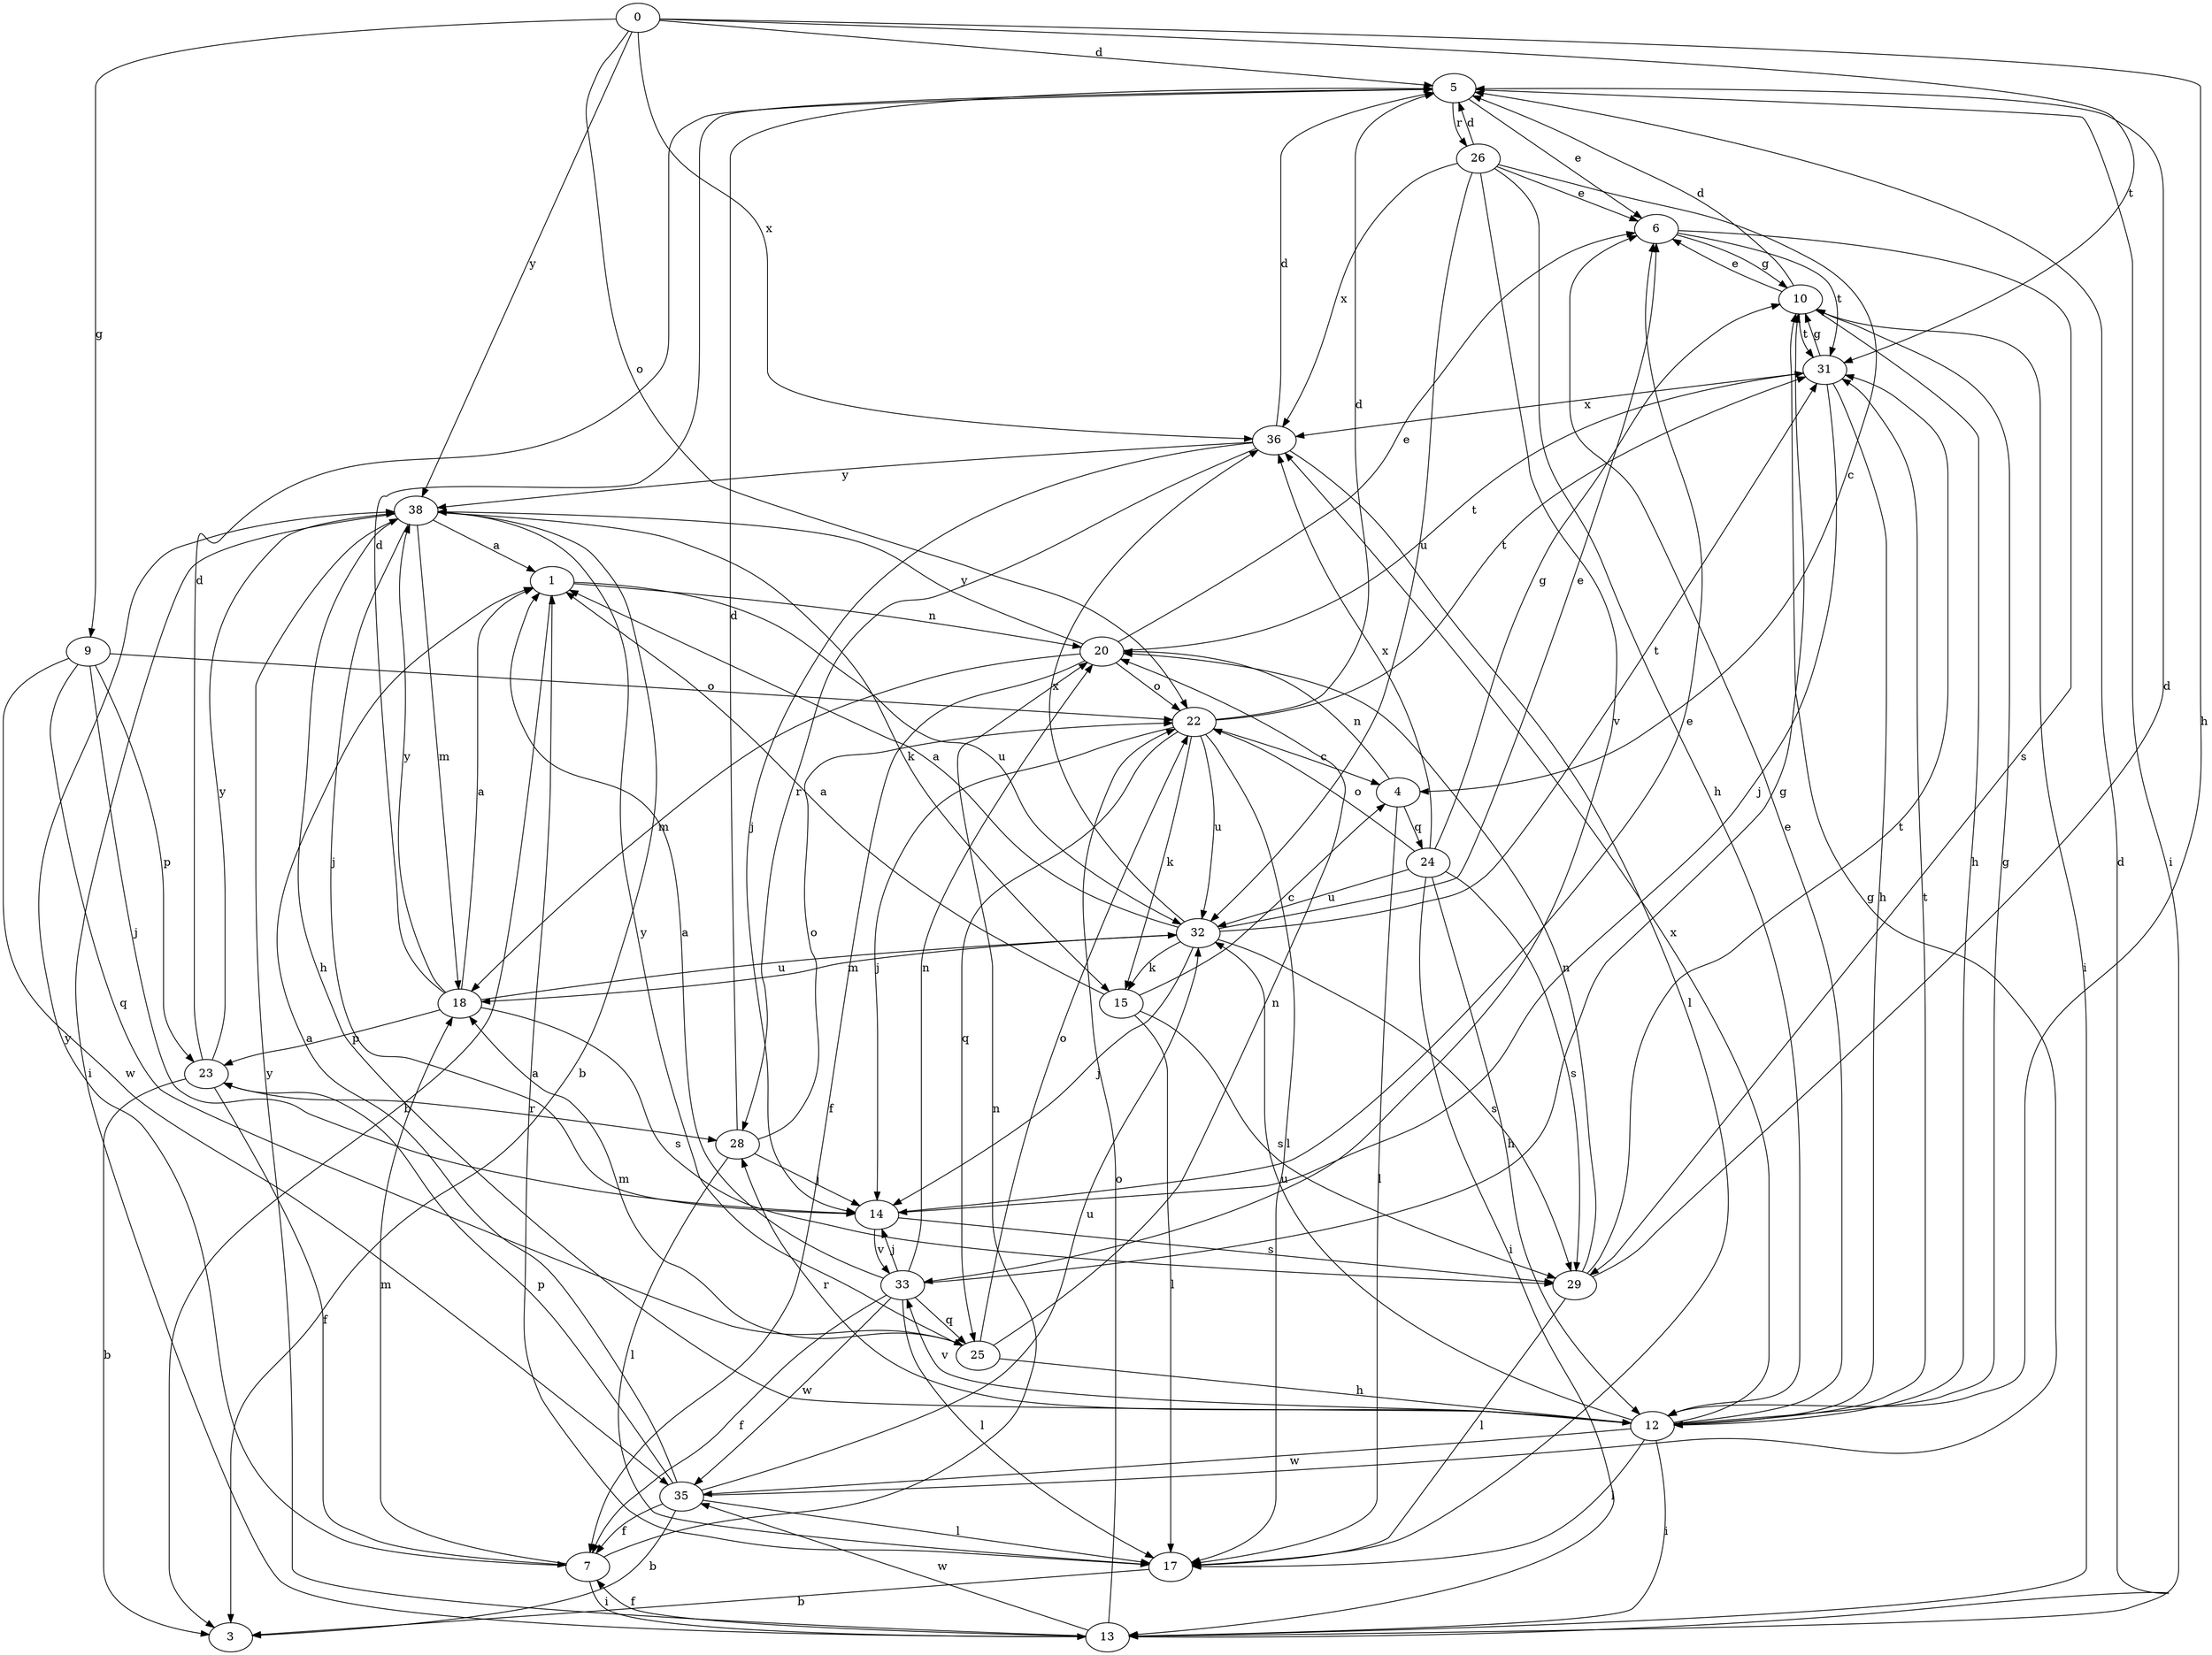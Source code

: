 strict digraph  {
0;
1;
3;
4;
5;
6;
7;
9;
10;
12;
13;
14;
15;
17;
18;
20;
22;
23;
24;
25;
26;
28;
29;
31;
32;
33;
35;
36;
38;
0 -> 5  [label=d];
0 -> 9  [label=g];
0 -> 12  [label=h];
0 -> 22  [label=o];
0 -> 31  [label=t];
0 -> 36  [label=x];
0 -> 38  [label=y];
1 -> 3  [label=b];
1 -> 20  [label=n];
1 -> 32  [label=u];
4 -> 17  [label=l];
4 -> 20  [label=n];
4 -> 24  [label=q];
5 -> 6  [label=e];
5 -> 13  [label=i];
5 -> 26  [label=r];
6 -> 10  [label=g];
6 -> 29  [label=s];
6 -> 31  [label=t];
7 -> 13  [label=i];
7 -> 18  [label=m];
7 -> 20  [label=n];
7 -> 38  [label=y];
9 -> 14  [label=j];
9 -> 22  [label=o];
9 -> 23  [label=p];
9 -> 25  [label=q];
9 -> 35  [label=w];
10 -> 5  [label=d];
10 -> 6  [label=e];
10 -> 12  [label=h];
10 -> 13  [label=i];
10 -> 31  [label=t];
12 -> 6  [label=e];
12 -> 10  [label=g];
12 -> 13  [label=i];
12 -> 17  [label=l];
12 -> 28  [label=r];
12 -> 31  [label=t];
12 -> 32  [label=u];
12 -> 33  [label=v];
12 -> 35  [label=w];
12 -> 36  [label=x];
13 -> 5  [label=d];
13 -> 7  [label=f];
13 -> 22  [label=o];
13 -> 35  [label=w];
13 -> 38  [label=y];
14 -> 6  [label=e];
14 -> 29  [label=s];
14 -> 33  [label=v];
15 -> 1  [label=a];
15 -> 4  [label=c];
15 -> 17  [label=l];
15 -> 29  [label=s];
17 -> 1  [label=a];
17 -> 3  [label=b];
18 -> 1  [label=a];
18 -> 5  [label=d];
18 -> 23  [label=p];
18 -> 29  [label=s];
18 -> 32  [label=u];
18 -> 38  [label=y];
20 -> 6  [label=e];
20 -> 7  [label=f];
20 -> 18  [label=m];
20 -> 22  [label=o];
20 -> 31  [label=t];
20 -> 38  [label=y];
22 -> 4  [label=c];
22 -> 5  [label=d];
22 -> 14  [label=j];
22 -> 15  [label=k];
22 -> 17  [label=l];
22 -> 25  [label=q];
22 -> 31  [label=t];
22 -> 32  [label=u];
23 -> 3  [label=b];
23 -> 5  [label=d];
23 -> 7  [label=f];
23 -> 28  [label=r];
23 -> 38  [label=y];
24 -> 10  [label=g];
24 -> 12  [label=h];
24 -> 13  [label=i];
24 -> 22  [label=o];
24 -> 29  [label=s];
24 -> 32  [label=u];
24 -> 36  [label=x];
25 -> 12  [label=h];
25 -> 18  [label=m];
25 -> 20  [label=n];
25 -> 22  [label=o];
25 -> 38  [label=y];
26 -> 4  [label=c];
26 -> 5  [label=d];
26 -> 6  [label=e];
26 -> 12  [label=h];
26 -> 32  [label=u];
26 -> 33  [label=v];
26 -> 36  [label=x];
28 -> 5  [label=d];
28 -> 14  [label=j];
28 -> 17  [label=l];
28 -> 22  [label=o];
29 -> 5  [label=d];
29 -> 17  [label=l];
29 -> 20  [label=n];
29 -> 31  [label=t];
31 -> 10  [label=g];
31 -> 12  [label=h];
31 -> 14  [label=j];
31 -> 36  [label=x];
32 -> 1  [label=a];
32 -> 6  [label=e];
32 -> 14  [label=j];
32 -> 15  [label=k];
32 -> 18  [label=m];
32 -> 29  [label=s];
32 -> 31  [label=t];
32 -> 36  [label=x];
33 -> 1  [label=a];
33 -> 7  [label=f];
33 -> 10  [label=g];
33 -> 14  [label=j];
33 -> 17  [label=l];
33 -> 20  [label=n];
33 -> 25  [label=q];
33 -> 35  [label=w];
35 -> 1  [label=a];
35 -> 3  [label=b];
35 -> 7  [label=f];
35 -> 10  [label=g];
35 -> 17  [label=l];
35 -> 23  [label=p];
35 -> 32  [label=u];
36 -> 5  [label=d];
36 -> 14  [label=j];
36 -> 17  [label=l];
36 -> 28  [label=r];
36 -> 38  [label=y];
38 -> 1  [label=a];
38 -> 3  [label=b];
38 -> 12  [label=h];
38 -> 13  [label=i];
38 -> 14  [label=j];
38 -> 15  [label=k];
38 -> 18  [label=m];
}
